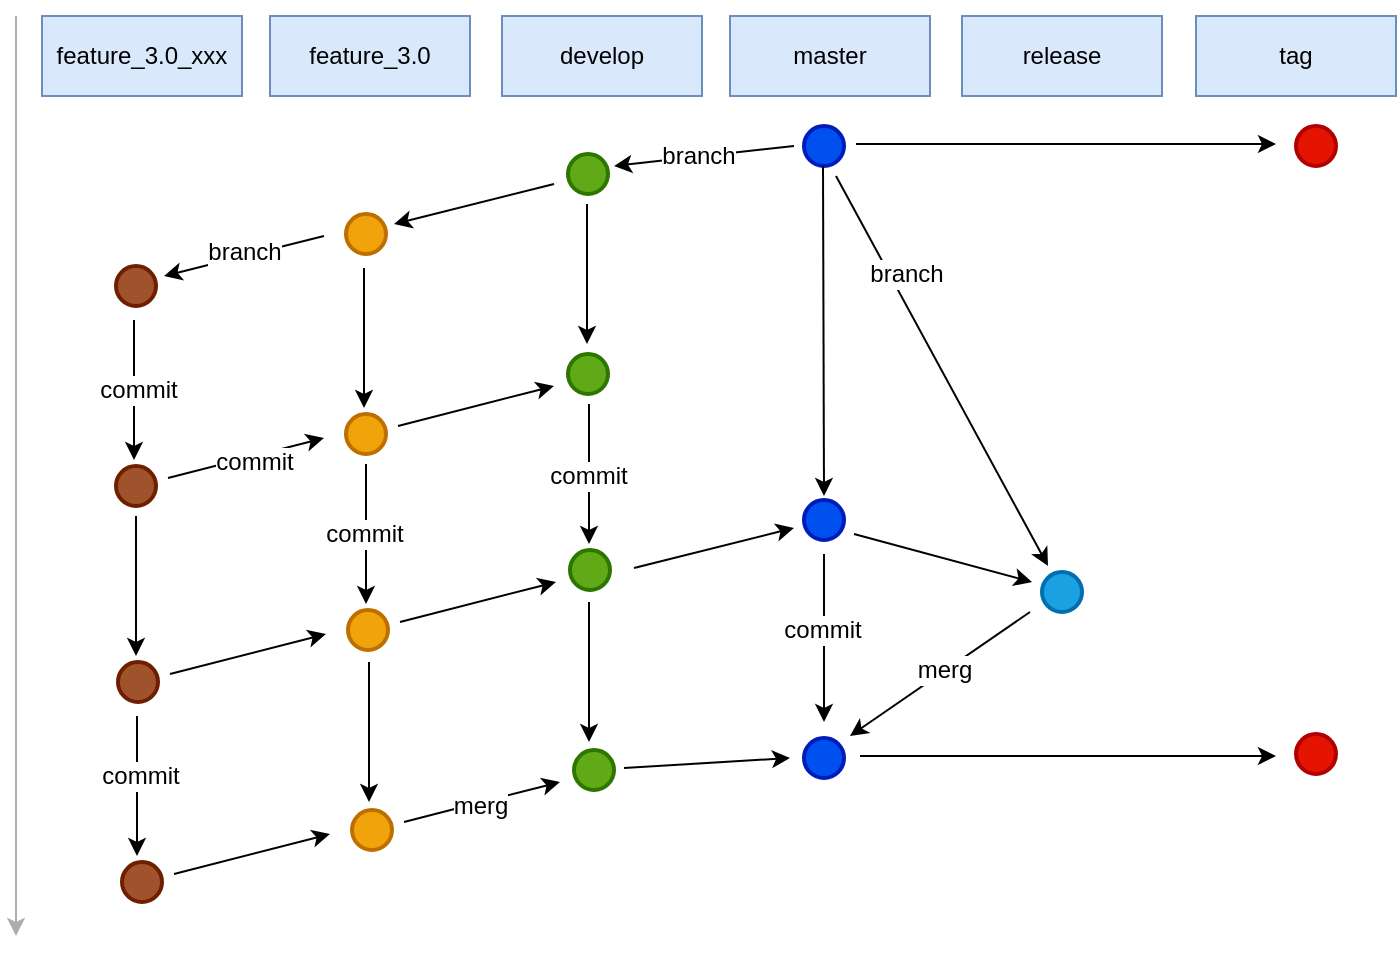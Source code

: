 <mxfile version="12.4.8" type="github">
  <diagram id="bZdrGn_u7kSr5fdO9PJD" name="第 1 页">
    <mxGraphModel dx="1100" dy="709" grid="0" gridSize="10" guides="1" tooltips="1" connect="1" arrows="1" fold="1" page="1" pageScale="1" pageWidth="827" pageHeight="1169" math="0" shadow="0">
      <root>
        <mxCell id="0"/>
        <mxCell id="1" parent="0"/>
        <mxCell id="2eYeX1Lvd2iA7qmvY2sF-1" value="feature_3.0_xxx" style="rounded=0;whiteSpace=wrap;html=1;fillColor=#dae8fc;strokeColor=#6c8ebf;" parent="1" vertex="1">
          <mxGeometry x="123" y="90" width="100" height="40" as="geometry"/>
        </mxCell>
        <mxCell id="2eYeX1Lvd2iA7qmvY2sF-2" value="master" style="rounded=0;whiteSpace=wrap;html=1;fillColor=#dae8fc;strokeColor=#6c8ebf;" parent="1" vertex="1">
          <mxGeometry x="467" y="90" width="100" height="40" as="geometry"/>
        </mxCell>
        <mxCell id="2eYeX1Lvd2iA7qmvY2sF-3" value="develop" style="rounded=0;whiteSpace=wrap;html=1;fillColor=#dae8fc;strokeColor=#6c8ebf;" parent="1" vertex="1">
          <mxGeometry x="353" y="90" width="100" height="40" as="geometry"/>
        </mxCell>
        <mxCell id="2eYeX1Lvd2iA7qmvY2sF-4" value="feature_3.0" style="rounded=0;whiteSpace=wrap;html=1;fillColor=#dae8fc;strokeColor=#6c8ebf;" parent="1" vertex="1">
          <mxGeometry x="237" y="90" width="100" height="40" as="geometry"/>
        </mxCell>
        <mxCell id="2eYeX1Lvd2iA7qmvY2sF-5" value="release" style="rounded=0;whiteSpace=wrap;html=1;fillColor=#dae8fc;strokeColor=#6c8ebf;" parent="1" vertex="1">
          <mxGeometry x="583" y="90" width="100" height="40" as="geometry"/>
        </mxCell>
        <mxCell id="2eYeX1Lvd2iA7qmvY2sF-6" value="" style="endArrow=classic;html=1;strokeWidth=1;fillColor=#647687;strokeColor=#ADADAD;" parent="1" edge="1">
          <mxGeometry width="50" height="50" relative="1" as="geometry">
            <mxPoint x="110" y="90" as="sourcePoint"/>
            <mxPoint x="110" y="550" as="targetPoint"/>
          </mxGeometry>
        </mxCell>
        <mxCell id="2eYeX1Lvd2iA7qmvY2sF-8" value="" style="ellipse;whiteSpace=wrap;html=1;aspect=fixed;strokeWidth=2;fillColor=#f0a30a;strokeColor=#BD7000;fontColor=#ffffff;" parent="1" vertex="1">
          <mxGeometry x="275" y="189" width="20" height="20" as="geometry"/>
        </mxCell>
        <mxCell id="2eYeX1Lvd2iA7qmvY2sF-9" value="" style="endArrow=classic;html=1;strokeColor=#000000;strokeWidth=1;" parent="1" edge="1">
          <mxGeometry width="50" height="50" relative="1" as="geometry">
            <mxPoint x="499" y="155" as="sourcePoint"/>
            <mxPoint x="409" y="165" as="targetPoint"/>
          </mxGeometry>
        </mxCell>
        <mxCell id="tTkCAmkSZLz3tP1ibJDq-10" value="branch" style="text;html=1;align=center;verticalAlign=middle;resizable=0;points=[];labelBackgroundColor=#ffffff;" vertex="1" connectable="0" parent="2eYeX1Lvd2iA7qmvY2sF-9">
          <mxGeometry x="0.063" y="-1" relative="1" as="geometry">
            <mxPoint as="offset"/>
          </mxGeometry>
        </mxCell>
        <mxCell id="2eYeX1Lvd2iA7qmvY2sF-10" value="" style="ellipse;whiteSpace=wrap;html=1;aspect=fixed;strokeWidth=2;fillColor=#0050ef;strokeColor=#001DBC;fontColor=#ffffff;" parent="1" vertex="1">
          <mxGeometry x="504" y="145" width="20" height="20" as="geometry"/>
        </mxCell>
        <mxCell id="2eYeX1Lvd2iA7qmvY2sF-12" value="" style="ellipse;whiteSpace=wrap;html=1;aspect=fixed;strokeWidth=2;fillColor=#60a917;strokeColor=#2D7600;fontColor=#ffffff;" parent="1" vertex="1">
          <mxGeometry x="386" y="159" width="20" height="20" as="geometry"/>
        </mxCell>
        <mxCell id="2eYeX1Lvd2iA7qmvY2sF-13" value="" style="endArrow=classic;html=1;strokeColor=#000000;strokeWidth=1;" parent="1" edge="1">
          <mxGeometry width="50" height="50" relative="1" as="geometry">
            <mxPoint x="379" y="174" as="sourcePoint"/>
            <mxPoint x="299" y="194" as="targetPoint"/>
          </mxGeometry>
        </mxCell>
        <mxCell id="2eYeX1Lvd2iA7qmvY2sF-14" value="" style="ellipse;whiteSpace=wrap;html=1;aspect=fixed;strokeWidth=2;fillColor=#f0a30a;strokeColor=#BD7000;fontColor=#ffffff;" parent="1" vertex="1">
          <mxGeometry x="275" y="289" width="20" height="20" as="geometry"/>
        </mxCell>
        <mxCell id="2eYeX1Lvd2iA7qmvY2sF-15" value="" style="endArrow=classic;html=1;strokeColor=#000000;strokeWidth=1;" parent="1" edge="1">
          <mxGeometry width="50" height="50" relative="1" as="geometry">
            <mxPoint x="284" y="216" as="sourcePoint"/>
            <mxPoint x="284" y="286" as="targetPoint"/>
          </mxGeometry>
        </mxCell>
        <mxCell id="2eYeX1Lvd2iA7qmvY2sF-16" value="" style="ellipse;whiteSpace=wrap;html=1;aspect=fixed;strokeWidth=2;fillColor=#60a917;strokeColor=#2D7600;fontColor=#ffffff;" parent="1" vertex="1">
          <mxGeometry x="386" y="259" width="20" height="20" as="geometry"/>
        </mxCell>
        <mxCell id="2eYeX1Lvd2iA7qmvY2sF-17" value="" style="endArrow=classic;html=1;strokeColor=#000000;strokeWidth=1;" parent="1" edge="1">
          <mxGeometry width="50" height="50" relative="1" as="geometry">
            <mxPoint x="395.5" y="184" as="sourcePoint"/>
            <mxPoint x="395.5" y="254" as="targetPoint"/>
          </mxGeometry>
        </mxCell>
        <mxCell id="2eYeX1Lvd2iA7qmvY2sF-18" value="" style="endArrow=classic;html=1;strokeColor=#000000;strokeWidth=1;" parent="1" edge="1">
          <mxGeometry width="50" height="50" relative="1" as="geometry">
            <mxPoint x="301" y="295" as="sourcePoint"/>
            <mxPoint x="379" y="275" as="targetPoint"/>
          </mxGeometry>
        </mxCell>
        <mxCell id="2eYeX1Lvd2iA7qmvY2sF-19" value="" style="ellipse;whiteSpace=wrap;html=1;aspect=fixed;strokeWidth=2;fillColor=#f0a30a;strokeColor=#BD7000;fontColor=#ffffff;" parent="1" vertex="1">
          <mxGeometry x="276" y="387" width="20" height="20" as="geometry"/>
        </mxCell>
        <mxCell id="2eYeX1Lvd2iA7qmvY2sF-20" value="" style="endArrow=classic;html=1;strokeColor=#000000;strokeWidth=1;" parent="1" edge="1">
          <mxGeometry width="50" height="50" relative="1" as="geometry">
            <mxPoint x="285" y="314" as="sourcePoint"/>
            <mxPoint x="285" y="384" as="targetPoint"/>
          </mxGeometry>
        </mxCell>
        <mxCell id="tTkCAmkSZLz3tP1ibJDq-20" value="commit" style="text;html=1;align=center;verticalAlign=middle;resizable=0;points=[];labelBackgroundColor=#ffffff;" vertex="1" connectable="0" parent="2eYeX1Lvd2iA7qmvY2sF-20">
          <mxGeometry y="-1" relative="1" as="geometry">
            <mxPoint as="offset"/>
          </mxGeometry>
        </mxCell>
        <mxCell id="2eYeX1Lvd2iA7qmvY2sF-21" value="" style="ellipse;whiteSpace=wrap;html=1;aspect=fixed;strokeWidth=2;fillColor=#60a917;strokeColor=#2D7600;fontColor=#ffffff;" parent="1" vertex="1">
          <mxGeometry x="387" y="357" width="20" height="20" as="geometry"/>
        </mxCell>
        <mxCell id="2eYeX1Lvd2iA7qmvY2sF-22" value="" style="endArrow=classic;html=1;strokeColor=#000000;strokeWidth=1;" parent="1" edge="1">
          <mxGeometry width="50" height="50" relative="1" as="geometry">
            <mxPoint x="302" y="393" as="sourcePoint"/>
            <mxPoint x="380" y="373" as="targetPoint"/>
          </mxGeometry>
        </mxCell>
        <mxCell id="2eYeX1Lvd2iA7qmvY2sF-23" value="" style="endArrow=classic;html=1;strokeColor=#000000;strokeWidth=1;" parent="1" edge="1">
          <mxGeometry width="50" height="50" relative="1" as="geometry">
            <mxPoint x="396.5" y="284" as="sourcePoint"/>
            <mxPoint x="396.5" y="354" as="targetPoint"/>
          </mxGeometry>
        </mxCell>
        <mxCell id="tTkCAmkSZLz3tP1ibJDq-25" value="commit" style="text;html=1;align=center;verticalAlign=middle;resizable=0;points=[];labelBackgroundColor=#ffffff;" vertex="1" connectable="0" parent="2eYeX1Lvd2iA7qmvY2sF-23">
          <mxGeometry x="0.029" y="-1" relative="1" as="geometry">
            <mxPoint as="offset"/>
          </mxGeometry>
        </mxCell>
        <mxCell id="2eYeX1Lvd2iA7qmvY2sF-24" value="" style="endArrow=classic;html=1;strokeColor=#000000;strokeWidth=1;" parent="1" edge="1">
          <mxGeometry width="50" height="50" relative="1" as="geometry">
            <mxPoint x="419" y="366" as="sourcePoint"/>
            <mxPoint x="499" y="346" as="targetPoint"/>
          </mxGeometry>
        </mxCell>
        <mxCell id="2eYeX1Lvd2iA7qmvY2sF-25" value="" style="ellipse;whiteSpace=wrap;html=1;aspect=fixed;strokeWidth=2;fillColor=#0050ef;strokeColor=#001DBC;fontColor=#ffffff;" parent="1" vertex="1">
          <mxGeometry x="504" y="332" width="20" height="20" as="geometry"/>
        </mxCell>
        <mxCell id="2eYeX1Lvd2iA7qmvY2sF-26" value="" style="endArrow=classic;html=1;strokeColor=#000000;strokeWidth=1;" parent="1" edge="1">
          <mxGeometry width="50" height="50" relative="1" as="geometry">
            <mxPoint x="513.5" y="165" as="sourcePoint"/>
            <mxPoint x="514" y="330" as="targetPoint"/>
          </mxGeometry>
        </mxCell>
        <mxCell id="2eYeX1Lvd2iA7qmvY2sF-28" value="" style="endArrow=classic;html=1;strokeColor=#000000;strokeWidth=1;" parent="1" edge="1">
          <mxGeometry width="50" height="50" relative="1" as="geometry">
            <mxPoint x="414" y="466" as="sourcePoint"/>
            <mxPoint x="497" y="461" as="targetPoint"/>
          </mxGeometry>
        </mxCell>
        <mxCell id="2eYeX1Lvd2iA7qmvY2sF-29" value="" style="ellipse;whiteSpace=wrap;html=1;aspect=fixed;strokeWidth=2;fillColor=#0050ef;strokeColor=#001DBC;fontColor=#ffffff;" parent="1" vertex="1">
          <mxGeometry x="504" y="451" width="20" height="20" as="geometry"/>
        </mxCell>
        <mxCell id="2eYeX1Lvd2iA7qmvY2sF-30" value="" style="endArrow=classic;html=1;strokeColor=#000000;strokeWidth=1;" parent="1" edge="1">
          <mxGeometry width="50" height="50" relative="1" as="geometry">
            <mxPoint x="529" y="349" as="sourcePoint"/>
            <mxPoint x="618" y="373" as="targetPoint"/>
          </mxGeometry>
        </mxCell>
        <mxCell id="2eYeX1Lvd2iA7qmvY2sF-31" value="" style="endArrow=classic;html=1;strokeColor=#000000;strokeWidth=1;" parent="1" edge="1">
          <mxGeometry width="50" height="50" relative="1" as="geometry">
            <mxPoint x="514" y="359" as="sourcePoint"/>
            <mxPoint x="514" y="443" as="targetPoint"/>
          </mxGeometry>
        </mxCell>
        <mxCell id="tTkCAmkSZLz3tP1ibJDq-26" value="commit" style="text;html=1;align=center;verticalAlign=middle;resizable=0;points=[];labelBackgroundColor=#ffffff;" vertex="1" connectable="0" parent="2eYeX1Lvd2iA7qmvY2sF-31">
          <mxGeometry x="-0.095" y="-1" relative="1" as="geometry">
            <mxPoint as="offset"/>
          </mxGeometry>
        </mxCell>
        <mxCell id="2eYeX1Lvd2iA7qmvY2sF-32" value="" style="ellipse;whiteSpace=wrap;html=1;aspect=fixed;strokeWidth=2;fillColor=#1ba1e2;strokeColor=#006EAF;fontColor=#ffffff;" parent="1" vertex="1">
          <mxGeometry x="623" y="368" width="20" height="20" as="geometry"/>
        </mxCell>
        <mxCell id="2eYeX1Lvd2iA7qmvY2sF-33" value="" style="endArrow=classic;html=1;strokeColor=#000000;strokeWidth=1;entryX=0.15;entryY=-0.15;entryDx=0;entryDy=0;entryPerimeter=0;" parent="1" target="2eYeX1Lvd2iA7qmvY2sF-32" edge="1">
          <mxGeometry width="50" height="50" relative="1" as="geometry">
            <mxPoint x="520" y="170" as="sourcePoint"/>
            <mxPoint x="630" y="360" as="targetPoint"/>
          </mxGeometry>
        </mxCell>
        <mxCell id="tTkCAmkSZLz3tP1ibJDq-21" value="branch" style="text;html=1;align=center;verticalAlign=middle;resizable=0;points=[];labelBackgroundColor=#ffffff;" vertex="1" connectable="0" parent="2eYeX1Lvd2iA7qmvY2sF-33">
          <mxGeometry x="0.263" y="2" relative="1" as="geometry">
            <mxPoint x="-33.62" y="-73.05" as="offset"/>
          </mxGeometry>
        </mxCell>
        <mxCell id="2eYeX1Lvd2iA7qmvY2sF-34" value="" style="endArrow=classic;html=1;strokeColor=#000000;strokeWidth=1;" parent="1" edge="1">
          <mxGeometry width="50" height="50" relative="1" as="geometry">
            <mxPoint x="617" y="388" as="sourcePoint"/>
            <mxPoint x="527" y="450" as="targetPoint"/>
          </mxGeometry>
        </mxCell>
        <mxCell id="tTkCAmkSZLz3tP1ibJDq-27" value="merg" style="text;html=1;align=center;verticalAlign=middle;resizable=0;points=[];labelBackgroundColor=#ffffff;" vertex="1" connectable="0" parent="2eYeX1Lvd2iA7qmvY2sF-34">
          <mxGeometry x="-0.051" y="-1" relative="1" as="geometry">
            <mxPoint as="offset"/>
          </mxGeometry>
        </mxCell>
        <mxCell id="2eYeX1Lvd2iA7qmvY2sF-35" value="" style="ellipse;whiteSpace=wrap;html=1;aspect=fixed;strokeWidth=2;fillColor=#e51400;strokeColor=#B20000;fontColor=#ffffff;" parent="1" vertex="1">
          <mxGeometry x="750" y="145" width="20" height="20" as="geometry"/>
        </mxCell>
        <mxCell id="2eYeX1Lvd2iA7qmvY2sF-37" value="" style="endArrow=classic;html=1;strokeColor=#000000;strokeWidth=1;" parent="1" edge="1">
          <mxGeometry width="50" height="50" relative="1" as="geometry">
            <mxPoint x="530" y="154" as="sourcePoint"/>
            <mxPoint x="740" y="154" as="targetPoint"/>
          </mxGeometry>
        </mxCell>
        <mxCell id="2eYeX1Lvd2iA7qmvY2sF-38" value="tag" style="rounded=0;whiteSpace=wrap;html=1;fillColor=#dae8fc;strokeColor=#6c8ebf;" parent="1" vertex="1">
          <mxGeometry x="700" y="90" width="100" height="40" as="geometry"/>
        </mxCell>
        <mxCell id="2eYeX1Lvd2iA7qmvY2sF-39" value="" style="ellipse;whiteSpace=wrap;html=1;aspect=fixed;strokeWidth=2;fillColor=#e51400;strokeColor=#B20000;fontColor=#ffffff;" parent="1" vertex="1">
          <mxGeometry x="750" y="449" width="20" height="20" as="geometry"/>
        </mxCell>
        <mxCell id="2eYeX1Lvd2iA7qmvY2sF-40" value="" style="endArrow=classic;html=1;strokeColor=#000000;strokeWidth=1;" parent="1" edge="1">
          <mxGeometry width="50" height="50" relative="1" as="geometry">
            <mxPoint x="532" y="460" as="sourcePoint"/>
            <mxPoint x="740" y="460" as="targetPoint"/>
          </mxGeometry>
        </mxCell>
        <mxCell id="tTkCAmkSZLz3tP1ibJDq-2" value="" style="ellipse;whiteSpace=wrap;html=1;aspect=fixed;strokeWidth=2;fillColor=#a0522d;strokeColor=#6D1F00;fontColor=#ffffff;" vertex="1" parent="1">
          <mxGeometry x="160" y="215" width="20" height="20" as="geometry"/>
        </mxCell>
        <mxCell id="tTkCAmkSZLz3tP1ibJDq-3" value="" style="endArrow=classic;html=1;strokeColor=#000000;strokeWidth=1;" edge="1" parent="1">
          <mxGeometry width="50" height="50" relative="1" as="geometry">
            <mxPoint x="264" y="200" as="sourcePoint"/>
            <mxPoint x="184" y="220" as="targetPoint"/>
          </mxGeometry>
        </mxCell>
        <mxCell id="tTkCAmkSZLz3tP1ibJDq-11" value="branch" style="text;html=1;align=center;verticalAlign=middle;resizable=0;points=[];labelBackgroundColor=#ffffff;" vertex="1" connectable="0" parent="tTkCAmkSZLz3tP1ibJDq-3">
          <mxGeometry x="0.012" y="-2" relative="1" as="geometry">
            <mxPoint as="offset"/>
          </mxGeometry>
        </mxCell>
        <mxCell id="tTkCAmkSZLz3tP1ibJDq-4" value="" style="ellipse;whiteSpace=wrap;html=1;aspect=fixed;strokeWidth=2;fillColor=#a0522d;strokeColor=#6D1F00;fontColor=#ffffff;" vertex="1" parent="1">
          <mxGeometry x="160" y="315" width="20" height="20" as="geometry"/>
        </mxCell>
        <mxCell id="tTkCAmkSZLz3tP1ibJDq-5" value="" style="endArrow=classic;html=1;strokeColor=#000000;strokeWidth=1;" edge="1" parent="1">
          <mxGeometry width="50" height="50" relative="1" as="geometry">
            <mxPoint x="169" y="242" as="sourcePoint"/>
            <mxPoint x="169" y="312" as="targetPoint"/>
          </mxGeometry>
        </mxCell>
        <mxCell id="tTkCAmkSZLz3tP1ibJDq-12" value="commit" style="text;html=1;align=center;verticalAlign=middle;resizable=0;points=[];labelBackgroundColor=#ffffff;" vertex="1" connectable="0" parent="tTkCAmkSZLz3tP1ibJDq-5">
          <mxGeometry y="2" relative="1" as="geometry">
            <mxPoint as="offset"/>
          </mxGeometry>
        </mxCell>
        <mxCell id="tTkCAmkSZLz3tP1ibJDq-6" value="" style="endArrow=classic;html=1;strokeColor=#000000;strokeWidth=1;" edge="1" parent="1">
          <mxGeometry width="50" height="50" relative="1" as="geometry">
            <mxPoint x="186" y="321" as="sourcePoint"/>
            <mxPoint x="264" y="301" as="targetPoint"/>
          </mxGeometry>
        </mxCell>
        <mxCell id="tTkCAmkSZLz3tP1ibJDq-13" value="commit" style="text;html=1;align=center;verticalAlign=middle;resizable=0;points=[];labelBackgroundColor=#ffffff;" vertex="1" connectable="0" parent="tTkCAmkSZLz3tP1ibJDq-6">
          <mxGeometry x="0.084" y="-3" relative="1" as="geometry">
            <mxPoint as="offset"/>
          </mxGeometry>
        </mxCell>
        <mxCell id="tTkCAmkSZLz3tP1ibJDq-7" value="" style="ellipse;whiteSpace=wrap;html=1;aspect=fixed;strokeWidth=2;fillColor=#a0522d;strokeColor=#6D1F00;fontColor=#ffffff;" vertex="1" parent="1">
          <mxGeometry x="161" y="413" width="20" height="20" as="geometry"/>
        </mxCell>
        <mxCell id="tTkCAmkSZLz3tP1ibJDq-8" value="" style="endArrow=classic;html=1;strokeColor=#000000;strokeWidth=1;" edge="1" parent="1">
          <mxGeometry width="50" height="50" relative="1" as="geometry">
            <mxPoint x="170" y="340" as="sourcePoint"/>
            <mxPoint x="170" y="410" as="targetPoint"/>
          </mxGeometry>
        </mxCell>
        <mxCell id="tTkCAmkSZLz3tP1ibJDq-9" value="" style="endArrow=classic;html=1;strokeColor=#000000;strokeWidth=1;" edge="1" parent="1">
          <mxGeometry width="50" height="50" relative="1" as="geometry">
            <mxPoint x="187" y="419" as="sourcePoint"/>
            <mxPoint x="265" y="399" as="targetPoint"/>
          </mxGeometry>
        </mxCell>
        <mxCell id="tTkCAmkSZLz3tP1ibJDq-14" value="" style="ellipse;whiteSpace=wrap;html=1;aspect=fixed;strokeWidth=2;fillColor=#f0a30a;strokeColor=#BD7000;fontColor=#ffffff;" vertex="1" parent="1">
          <mxGeometry x="278" y="487" width="20" height="20" as="geometry"/>
        </mxCell>
        <mxCell id="tTkCAmkSZLz3tP1ibJDq-15" value="" style="ellipse;whiteSpace=wrap;html=1;aspect=fixed;strokeWidth=2;fillColor=#60a917;strokeColor=#2D7600;fontColor=#ffffff;" vertex="1" parent="1">
          <mxGeometry x="389" y="457" width="20" height="20" as="geometry"/>
        </mxCell>
        <mxCell id="tTkCAmkSZLz3tP1ibJDq-16" value="" style="endArrow=classic;html=1;strokeColor=#000000;strokeWidth=1;" edge="1" parent="1">
          <mxGeometry width="50" height="50" relative="1" as="geometry">
            <mxPoint x="304" y="493" as="sourcePoint"/>
            <mxPoint x="382" y="473" as="targetPoint"/>
          </mxGeometry>
        </mxCell>
        <mxCell id="tTkCAmkSZLz3tP1ibJDq-28" value="merg" style="text;html=1;align=center;verticalAlign=middle;resizable=0;points=[];labelBackgroundColor=#ffffff;" vertex="1" connectable="0" parent="tTkCAmkSZLz3tP1ibJDq-16">
          <mxGeometry x="-0.03" y="-1" relative="1" as="geometry">
            <mxPoint as="offset"/>
          </mxGeometry>
        </mxCell>
        <mxCell id="tTkCAmkSZLz3tP1ibJDq-17" value="" style="ellipse;whiteSpace=wrap;html=1;aspect=fixed;strokeWidth=2;fillColor=#a0522d;strokeColor=#6D1F00;fontColor=#ffffff;" vertex="1" parent="1">
          <mxGeometry x="163" y="513" width="20" height="20" as="geometry"/>
        </mxCell>
        <mxCell id="tTkCAmkSZLz3tP1ibJDq-18" value="" style="endArrow=classic;html=1;strokeColor=#000000;strokeWidth=1;" edge="1" parent="1">
          <mxGeometry width="50" height="50" relative="1" as="geometry">
            <mxPoint x="189" y="519" as="sourcePoint"/>
            <mxPoint x="267" y="499" as="targetPoint"/>
          </mxGeometry>
        </mxCell>
        <mxCell id="tTkCAmkSZLz3tP1ibJDq-19" value="" style="endArrow=classic;html=1;strokeColor=#000000;strokeWidth=1;" edge="1" parent="1">
          <mxGeometry width="50" height="50" relative="1" as="geometry">
            <mxPoint x="170.5" y="440" as="sourcePoint"/>
            <mxPoint x="170.5" y="510" as="targetPoint"/>
          </mxGeometry>
        </mxCell>
        <mxCell id="tTkCAmkSZLz3tP1ibJDq-24" value="commit" style="text;html=1;align=center;verticalAlign=middle;resizable=0;points=[];labelBackgroundColor=#ffffff;" vertex="1" connectable="0" parent="tTkCAmkSZLz3tP1ibJDq-19">
          <mxGeometry x="-0.143" y="1" relative="1" as="geometry">
            <mxPoint as="offset"/>
          </mxGeometry>
        </mxCell>
        <mxCell id="tTkCAmkSZLz3tP1ibJDq-22" value="" style="endArrow=classic;html=1;strokeColor=#000000;strokeWidth=1;" edge="1" parent="1">
          <mxGeometry width="50" height="50" relative="1" as="geometry">
            <mxPoint x="286.5" y="413" as="sourcePoint"/>
            <mxPoint x="286.5" y="483" as="targetPoint"/>
          </mxGeometry>
        </mxCell>
        <mxCell id="tTkCAmkSZLz3tP1ibJDq-23" value="" style="endArrow=classic;html=1;strokeColor=#000000;strokeWidth=1;" edge="1" parent="1">
          <mxGeometry width="50" height="50" relative="1" as="geometry">
            <mxPoint x="396.5" y="383" as="sourcePoint"/>
            <mxPoint x="396.5" y="453" as="targetPoint"/>
          </mxGeometry>
        </mxCell>
      </root>
    </mxGraphModel>
  </diagram>
</mxfile>
